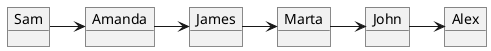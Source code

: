 @startuml
object Sam
object Amanda
object James
object Marta
object John
object Alex
Sam -right-> Amanda
Amanda -right-> James
James -right-> Marta
Marta -right-> John
John -right-> Alex

@enduml